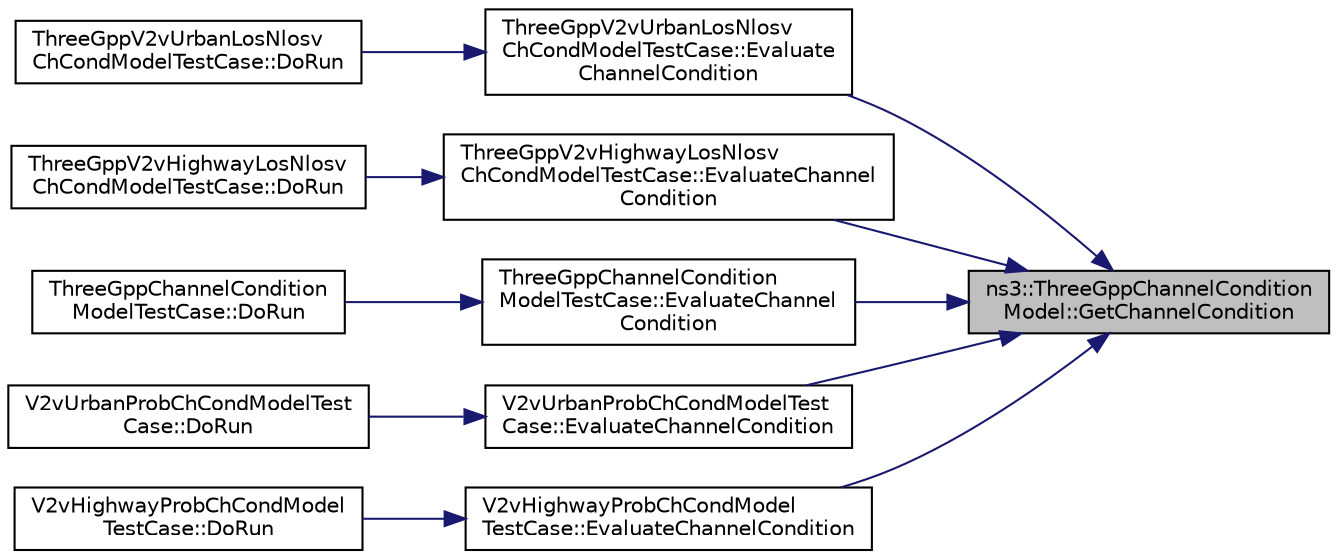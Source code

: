 digraph "ns3::ThreeGppChannelConditionModel::GetChannelCondition"
{
 // LATEX_PDF_SIZE
  edge [fontname="Helvetica",fontsize="10",labelfontname="Helvetica",labelfontsize="10"];
  node [fontname="Helvetica",fontsize="10",shape=record];
  rankdir="RL";
  Node1 [label="ns3::ThreeGppChannelCondition\lModel::GetChannelCondition",height=0.2,width=0.4,color="black", fillcolor="grey75", style="filled", fontcolor="black",tooltip="Retrieve the condition of the channel between a and b."];
  Node1 -> Node2 [dir="back",color="midnightblue",fontsize="10",style="solid",fontname="Helvetica"];
  Node2 [label="ThreeGppV2vUrbanLosNlosv\lChCondModelTestCase::Evaluate\lChannelCondition",height=0.2,width=0.4,color="black", fillcolor="white", style="filled",URL="$class_three_gpp_v2v_urban_los_nlosv_ch_cond_model_test_case.html#aa8d55f861e5bade2509f64ac730319f2",tooltip="Evaluates the channel condition between two nodes by calling the method GetChannelCondition on m_cond..."];
  Node2 -> Node3 [dir="back",color="midnightblue",fontsize="10",style="solid",fontname="Helvetica"];
  Node3 [label="ThreeGppV2vUrbanLosNlosv\lChCondModelTestCase::DoRun",height=0.2,width=0.4,color="black", fillcolor="white", style="filled",URL="$class_three_gpp_v2v_urban_los_nlosv_ch_cond_model_test_case.html#a3c2df4a7a3f3d79b69a9b82b5aed42aa",tooltip="Builds the simulation scenario and perform the tests."];
  Node1 -> Node4 [dir="back",color="midnightblue",fontsize="10",style="solid",fontname="Helvetica"];
  Node4 [label="ThreeGppV2vHighwayLosNlosv\lChCondModelTestCase::EvaluateChannel\lCondition",height=0.2,width=0.4,color="black", fillcolor="white", style="filled",URL="$class_three_gpp_v2v_highway_los_nlosv_ch_cond_model_test_case.html#a4ed0de80e9723c449dbe65567ccf1505",tooltip="Evaluates the channel condition between two nodes by calling the method GetChannelCondition on m_cond..."];
  Node4 -> Node5 [dir="back",color="midnightblue",fontsize="10",style="solid",fontname="Helvetica"];
  Node5 [label="ThreeGppV2vHighwayLosNlosv\lChCondModelTestCase::DoRun",height=0.2,width=0.4,color="black", fillcolor="white", style="filled",URL="$class_three_gpp_v2v_highway_los_nlosv_ch_cond_model_test_case.html#a6f70342d318085f5dd1ec9161fab5814",tooltip="Builds the simulation scenario and perform the tests."];
  Node1 -> Node6 [dir="back",color="midnightblue",fontsize="10",style="solid",fontname="Helvetica"];
  Node6 [label="ThreeGppChannelCondition\lModelTestCase::EvaluateChannel\lCondition",height=0.2,width=0.4,color="black", fillcolor="white", style="filled",URL="$class_three_gpp_channel_condition_model_test_case.html#a5d1783b8b6eb685246c6f90d240cec2d",tooltip="Evaluates the channel condition between two nodes by calling the method GetChannelCondition on m_cond..."];
  Node6 -> Node7 [dir="back",color="midnightblue",fontsize="10",style="solid",fontname="Helvetica"];
  Node7 [label="ThreeGppChannelCondition\lModelTestCase::DoRun",height=0.2,width=0.4,color="black", fillcolor="white", style="filled",URL="$class_three_gpp_channel_condition_model_test_case.html#a1e051fff0969bbc48d047f7a3a08ce0e",tooltip="Builds the simulation scenario and perform the tests."];
  Node1 -> Node8 [dir="back",color="midnightblue",fontsize="10",style="solid",fontname="Helvetica"];
  Node8 [label="V2vUrbanProbChCondModelTest\lCase::EvaluateChannelCondition",height=0.2,width=0.4,color="black", fillcolor="white", style="filled",URL="$class_v2v_urban_prob_ch_cond_model_test_case.html#a5dacfb4db3bc39d0dcbaeee000370724",tooltip="Evaluates the channel condition between two nodes by calling the method GetChannelCondition on m_cond..."];
  Node8 -> Node9 [dir="back",color="midnightblue",fontsize="10",style="solid",fontname="Helvetica"];
  Node9 [label="V2vUrbanProbChCondModelTest\lCase::DoRun",height=0.2,width=0.4,color="black", fillcolor="white", style="filled",URL="$class_v2v_urban_prob_ch_cond_model_test_case.html#a5e8a78e5af26ac34bec4ab6c18fde149",tooltip="Builds the simulation scenario and perform the tests."];
  Node1 -> Node10 [dir="back",color="midnightblue",fontsize="10",style="solid",fontname="Helvetica"];
  Node10 [label="V2vHighwayProbChCondModel\lTestCase::EvaluateChannelCondition",height=0.2,width=0.4,color="black", fillcolor="white", style="filled",URL="$class_v2v_highway_prob_ch_cond_model_test_case.html#a0b793e4103942cc9f626a46c86fe34fc",tooltip="Evaluates the channel condition between two nodes by calling the method GetChannelCondition on m_cond..."];
  Node10 -> Node11 [dir="back",color="midnightblue",fontsize="10",style="solid",fontname="Helvetica"];
  Node11 [label="V2vHighwayProbChCondModel\lTestCase::DoRun",height=0.2,width=0.4,color="black", fillcolor="white", style="filled",URL="$class_v2v_highway_prob_ch_cond_model_test_case.html#aa973405f68efce293f6a395ab7a2af4f",tooltip="Builds the simulation scenario and perform the tests."];
}
